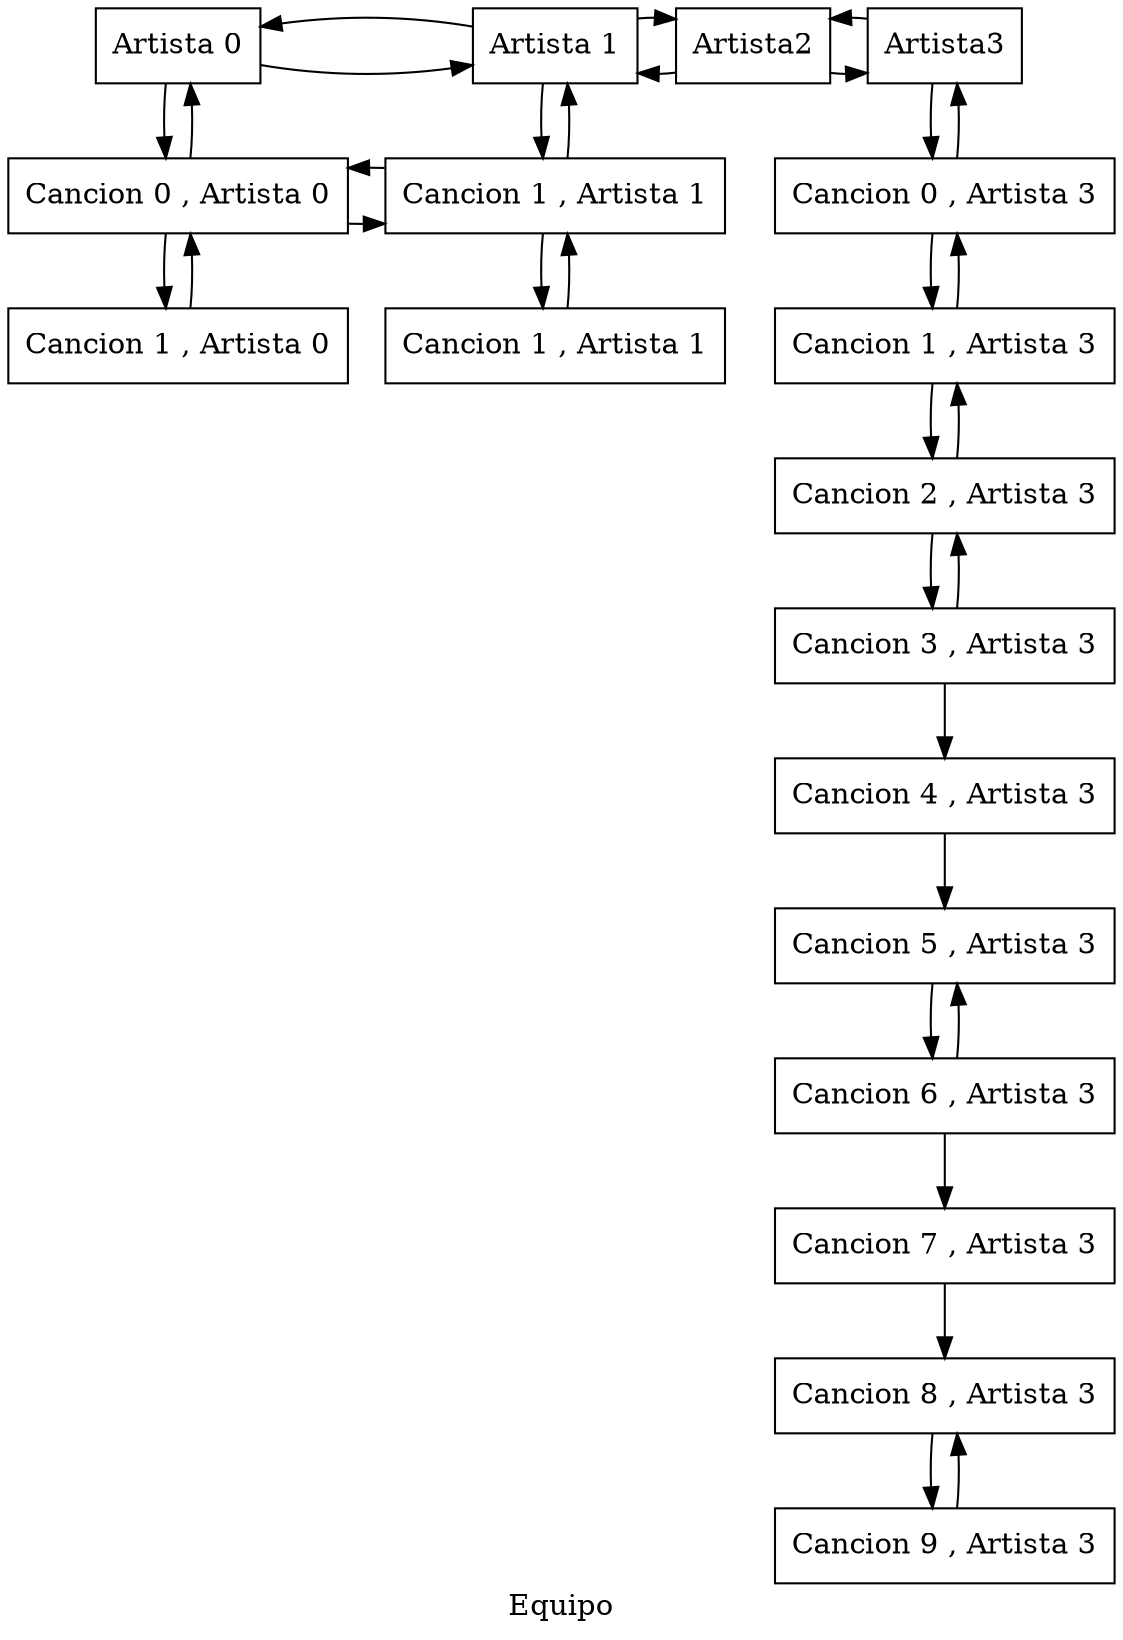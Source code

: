 digraph G{
label=" Equipo ";
node [shape=box];

 graph [rankdir = "both"];//agregando nodos
 
A0[label="Artista 0", group =0 ];
C0A0[label="Cancion 0 , Artista 0",group= 0 ];
C1A0[label="Cancion 1 , Artista 0" ,group=0];

A1[label="Artista 1", group =1 ];
C1A1[label="Cancion 1 , Artista 1",group= 1 ];
C2A1[label="Cancion 1 , Artista 1" ,group=1];


A2[label="Artista2", group =2 ];

A3[label="Artista3", group =3 ];
C0A3[label="Cancion 0 , Artista 3",group= 3 ];
C1A3[label="Cancion 1 , Artista 3" ,group=3];
C2A3[label="Cancion 2 , Artista 3",group= 3 ];
C3A3[label="Cancion 3 , Artista 3" ,group=3];
C4A3[label="Cancion 4 , Artista 3",group= 3 ];
C5A3[label="Cancion 5 , Artista 3" ,group=3];
C6A3[label="Cancion 6 , Artista 3",group= 3 ];
C7A3[label="Cancion 7 , Artista 3" ,group=3];
C8A3[label="Cancion 8 , Artista 3",group= 3 ];
C9A3[label="Cancion 9 , Artista 3" ,group=3];

//agregando conexiones o flechas
{
A0 -> C0A0;
C0A0 -> C1A0;

C0A0->A0 ;
C1A0-> C0A0;

A1-> C1A1
C1A1-> A1

C2A1 ->C1A1
C1A1 -> C2A1


A0->A1
A1->A0

A2->A1
A1-> A2

A2->A3
A3->A2

A3->C0A3
C0A3->A3
C0A3->C1A3
C1A3->C0A3
C1A3->C2A3
C2A3->C1A3
C3A3->C2A3
C2A3->C3A3
C3A3->C4A3
C4A3->C5A3

C5A3->C6A3
C6A3->C5A3
C6A3->C7A3
C7A3->C8A3
C8A3->C9A3
C9A3->C8A3

C0A0 -> C1A1
C1A1 -> C0A0


{ rank = same;A0;A1;A2;A3}
{ rank = same;C0A0; C1A1}



}
}